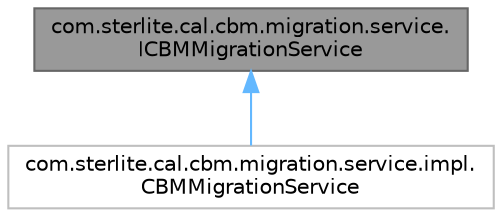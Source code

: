 digraph "com.sterlite.cal.cbm.migration.service.ICBMMigrationService"
{
 // LATEX_PDF_SIZE
  bgcolor="transparent";
  edge [fontname=Helvetica,fontsize=10,labelfontname=Helvetica,labelfontsize=10];
  node [fontname=Helvetica,fontsize=10,shape=box,height=0.2,width=0.4];
  Node1 [id="Node000001",label="com.sterlite.cal.cbm.migration.service.\lICBMMigrationService",height=0.2,width=0.4,color="gray40", fillcolor="grey60", style="filled", fontcolor="black",tooltip=" "];
  Node1 -> Node2 [id="edge1_Node000001_Node000002",dir="back",color="steelblue1",style="solid",tooltip=" "];
  Node2 [id="Node000002",label="com.sterlite.cal.cbm.migration.service.impl.\lCBMMigrationService",height=0.2,width=0.4,color="grey75", fillcolor="white", style="filled",URL="$classcom_1_1sterlite_1_1cal_1_1cbm_1_1migration_1_1service_1_1impl_1_1_c_b_m_migration_service.html",tooltip=" "];
}
